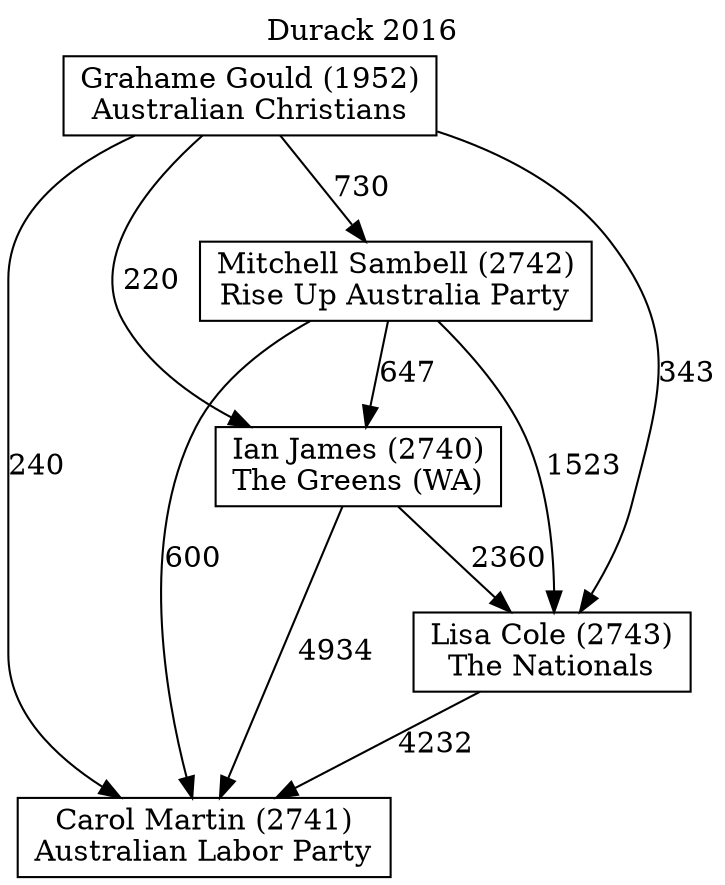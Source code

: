// House preference flow
digraph "Carol Martin (2741)_Durack_2016" {
	graph [label="Durack 2016" labelloc=t mclimit=10]
	node [shape=box]
	"Carol Martin (2741)" [label="Carol Martin (2741)
Australian Labor Party"]
	"Grahame Gould (1952)" [label="Grahame Gould (1952)
Australian Christians"]
	"Ian James (2740)" [label="Ian James (2740)
The Greens (WA)"]
	"Lisa Cole (2743)" [label="Lisa Cole (2743)
The Nationals"]
	"Mitchell Sambell (2742)" [label="Mitchell Sambell (2742)
Rise Up Australia Party"]
	"Grahame Gould (1952)" -> "Carol Martin (2741)" [label=240]
	"Grahame Gould (1952)" -> "Ian James (2740)" [label=220]
	"Grahame Gould (1952)" -> "Lisa Cole (2743)" [label=343]
	"Grahame Gould (1952)" -> "Mitchell Sambell (2742)" [label=730]
	"Ian James (2740)" -> "Carol Martin (2741)" [label=4934]
	"Ian James (2740)" -> "Lisa Cole (2743)" [label=2360]
	"Lisa Cole (2743)" -> "Carol Martin (2741)" [label=4232]
	"Mitchell Sambell (2742)" -> "Carol Martin (2741)" [label=600]
	"Mitchell Sambell (2742)" -> "Ian James (2740)" [label=647]
	"Mitchell Sambell (2742)" -> "Lisa Cole (2743)" [label=1523]
}

